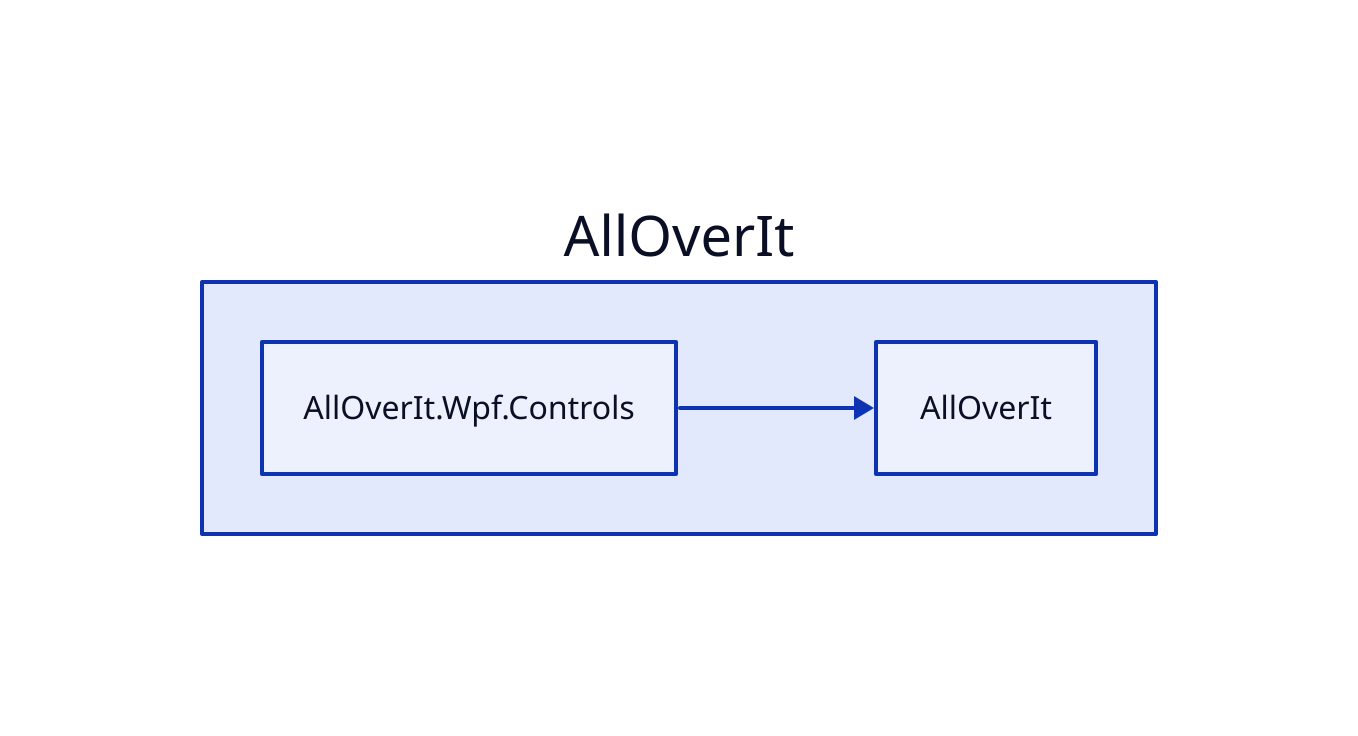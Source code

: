 direction: right

aoi: AllOverIt
aoi.alloverit-wpf-controls: AllOverIt.Wpf.Controls
aoi.alloverit: AllOverIt

aoi.alloverit <- aoi.alloverit-wpf-controls
